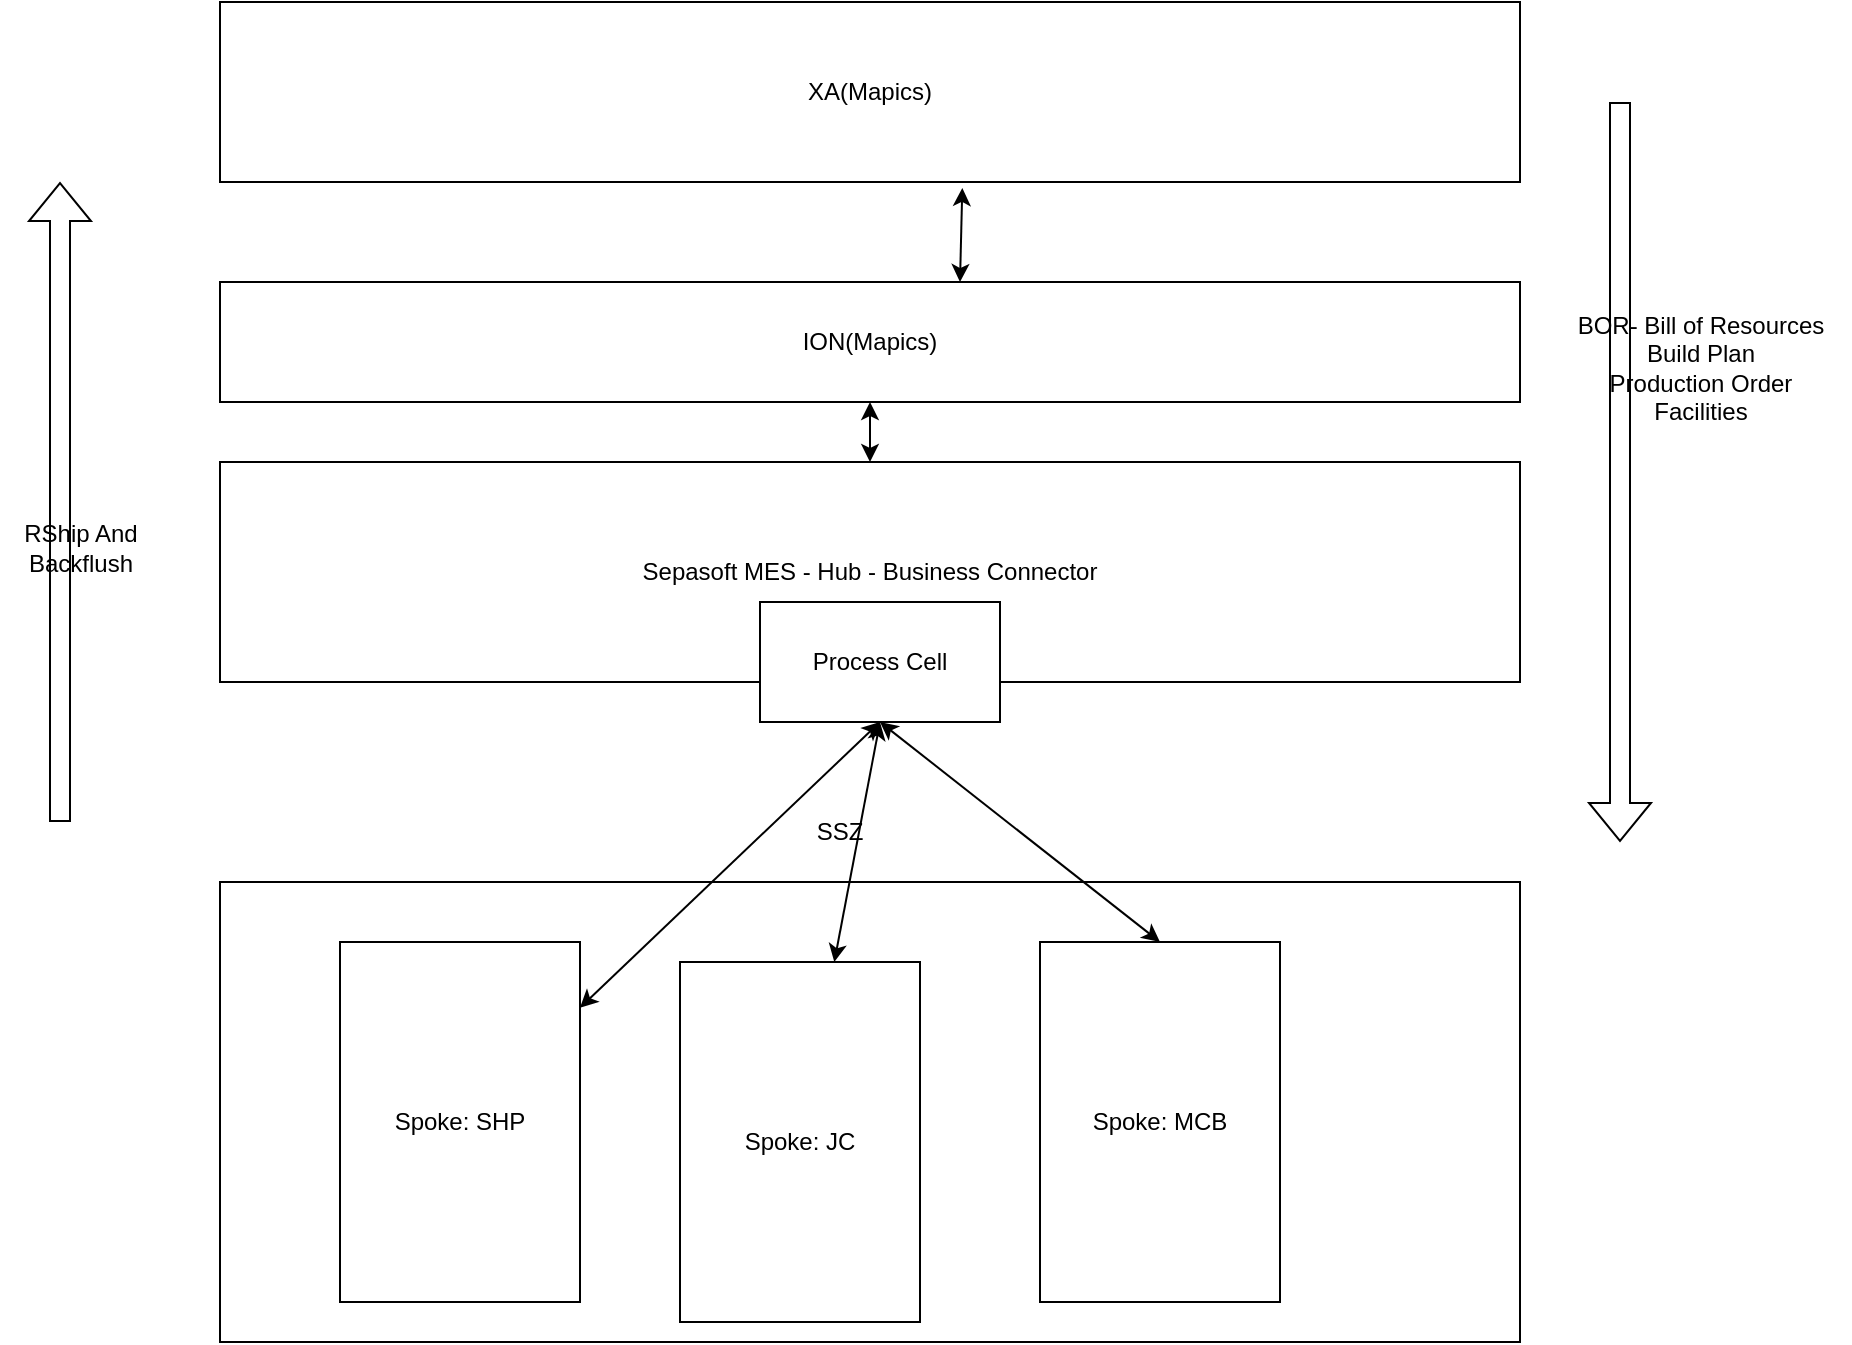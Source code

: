 <mxfile version="22.1.21" type="github">
  <diagram id="kgpKYQtTHZ0yAKxKKP6v" name="Page-1">
    <mxGraphModel dx="2284" dy="841" grid="1" gridSize="10" guides="1" tooltips="1" connect="1" arrows="1" fold="1" page="1" pageScale="1" pageWidth="850" pageHeight="1100" math="0" shadow="0">
      <root>
        <mxCell id="0" />
        <mxCell id="1" parent="0" />
        <mxCell id="EplZK_GJPqhbGPy7gpNu-18" value="" style="rounded=0;whiteSpace=wrap;html=1;" vertex="1" parent="1">
          <mxGeometry x="100" y="470" width="650" height="230" as="geometry" />
        </mxCell>
        <mxCell id="EplZK_GJPqhbGPy7gpNu-1" value="XA(Mapics)" style="rounded=0;whiteSpace=wrap;html=1;" vertex="1" parent="1">
          <mxGeometry x="100" y="30" width="650" height="90" as="geometry" />
        </mxCell>
        <mxCell id="EplZK_GJPqhbGPy7gpNu-2" value="ION(Mapics)" style="rounded=0;whiteSpace=wrap;html=1;" vertex="1" parent="1">
          <mxGeometry x="100" y="170" width="650" height="60" as="geometry" />
        </mxCell>
        <mxCell id="EplZK_GJPqhbGPy7gpNu-3" value="Sepasoft MES - Hub - Business Connector" style="rounded=0;whiteSpace=wrap;html=1;" vertex="1" parent="1">
          <mxGeometry x="100" y="260" width="650" height="110" as="geometry" />
        </mxCell>
        <mxCell id="EplZK_GJPqhbGPy7gpNu-7" value="" style="endArrow=classic;startArrow=classic;html=1;rounded=0;entryX=0.571;entryY=1.033;entryDx=0;entryDy=0;entryPerimeter=0;" edge="1" parent="1" target="EplZK_GJPqhbGPy7gpNu-1">
          <mxGeometry width="50" height="50" relative="1" as="geometry">
            <mxPoint x="470" y="170" as="sourcePoint" />
            <mxPoint x="520" y="120" as="targetPoint" />
          </mxGeometry>
        </mxCell>
        <mxCell id="EplZK_GJPqhbGPy7gpNu-8" value="" style="shape=flexArrow;endArrow=classic;html=1;rounded=0;" edge="1" parent="1">
          <mxGeometry width="50" height="50" relative="1" as="geometry">
            <mxPoint x="20" y="440" as="sourcePoint" />
            <mxPoint x="20" y="120" as="targetPoint" />
          </mxGeometry>
        </mxCell>
        <mxCell id="EplZK_GJPqhbGPy7gpNu-9" value="RShip And &lt;br&gt;Backflush" style="text;html=1;align=center;verticalAlign=middle;resizable=0;points=[];autosize=1;strokeColor=none;fillColor=none;" vertex="1" parent="1">
          <mxGeometry x="-10" y="283" width="80" height="40" as="geometry" />
        </mxCell>
        <mxCell id="EplZK_GJPqhbGPy7gpNu-10" value="" style="endArrow=classic;startArrow=classic;html=1;rounded=0;entryX=0.5;entryY=1;entryDx=0;entryDy=0;" edge="1" parent="1" source="EplZK_GJPqhbGPy7gpNu-3" target="EplZK_GJPqhbGPy7gpNu-2">
          <mxGeometry width="50" height="50" relative="1" as="geometry">
            <mxPoint x="425" y="239.289" as="sourcePoint" />
            <mxPoint x="425" y="189.289" as="targetPoint" />
          </mxGeometry>
        </mxCell>
        <mxCell id="EplZK_GJPqhbGPy7gpNu-11" value="" style="shape=flexArrow;endArrow=classic;html=1;rounded=0;" edge="1" parent="1">
          <mxGeometry width="50" height="50" relative="1" as="geometry">
            <mxPoint x="800" y="80" as="sourcePoint" />
            <mxPoint x="800" y="450" as="targetPoint" />
          </mxGeometry>
        </mxCell>
        <mxCell id="EplZK_GJPqhbGPy7gpNu-12" value="BOR- Bill of Resources&lt;br&gt;Build Plan&lt;br&gt;Production Order&lt;br&gt;Facilities" style="text;html=1;align=center;verticalAlign=middle;resizable=0;points=[];autosize=1;strokeColor=none;fillColor=none;" vertex="1" parent="1">
          <mxGeometry x="765" y="178" width="150" height="70" as="geometry" />
        </mxCell>
        <mxCell id="EplZK_GJPqhbGPy7gpNu-14" value="Spoke: SHP" style="rounded=0;whiteSpace=wrap;html=1;" vertex="1" parent="1">
          <mxGeometry x="160" y="500" width="120" height="180" as="geometry" />
        </mxCell>
        <mxCell id="EplZK_GJPqhbGPy7gpNu-15" value="Spoke: JC" style="rounded=0;whiteSpace=wrap;html=1;" vertex="1" parent="1">
          <mxGeometry x="330" y="510" width="120" height="180" as="geometry" />
        </mxCell>
        <mxCell id="EplZK_GJPqhbGPy7gpNu-16" value="Spoke: MCB" style="rounded=0;whiteSpace=wrap;html=1;" vertex="1" parent="1">
          <mxGeometry x="510" y="500" width="120" height="180" as="geometry" />
        </mxCell>
        <mxCell id="EplZK_GJPqhbGPy7gpNu-19" value="SSZ" style="text;html=1;strokeColor=none;fillColor=none;align=center;verticalAlign=middle;whiteSpace=wrap;rounded=0;" vertex="1" parent="1">
          <mxGeometry x="380" y="430" width="60" height="30" as="geometry" />
        </mxCell>
        <mxCell id="EplZK_GJPqhbGPy7gpNu-20" value="Process Cell" style="rounded=0;whiteSpace=wrap;html=1;" vertex="1" parent="1">
          <mxGeometry x="370" y="330" width="120" height="60" as="geometry" />
        </mxCell>
        <mxCell id="EplZK_GJPqhbGPy7gpNu-21" value="" style="endArrow=classic;startArrow=classic;html=1;rounded=0;entryX=0.5;entryY=1;entryDx=0;entryDy=0;" edge="1" parent="1" source="EplZK_GJPqhbGPy7gpNu-14" target="EplZK_GJPqhbGPy7gpNu-20">
          <mxGeometry width="50" height="50" relative="1" as="geometry">
            <mxPoint x="400" y="460" as="sourcePoint" />
            <mxPoint x="450" y="410" as="targetPoint" />
          </mxGeometry>
        </mxCell>
        <mxCell id="EplZK_GJPqhbGPy7gpNu-22" value="" style="endArrow=classic;startArrow=classic;html=1;rounded=0;" edge="1" parent="1" source="EplZK_GJPqhbGPy7gpNu-15">
          <mxGeometry width="50" height="50" relative="1" as="geometry">
            <mxPoint x="400" y="460" as="sourcePoint" />
            <mxPoint x="430" y="390" as="targetPoint" />
          </mxGeometry>
        </mxCell>
        <mxCell id="EplZK_GJPqhbGPy7gpNu-23" value="" style="endArrow=classic;startArrow=classic;html=1;rounded=0;entryX=0.5;entryY=0;entryDx=0;entryDy=0;exitX=0.5;exitY=1;exitDx=0;exitDy=0;" edge="1" parent="1" source="EplZK_GJPqhbGPy7gpNu-20" target="EplZK_GJPqhbGPy7gpNu-16">
          <mxGeometry width="50" height="50" relative="1" as="geometry">
            <mxPoint x="430" y="400" as="sourcePoint" />
            <mxPoint x="450" y="410" as="targetPoint" />
          </mxGeometry>
        </mxCell>
      </root>
    </mxGraphModel>
  </diagram>
</mxfile>
